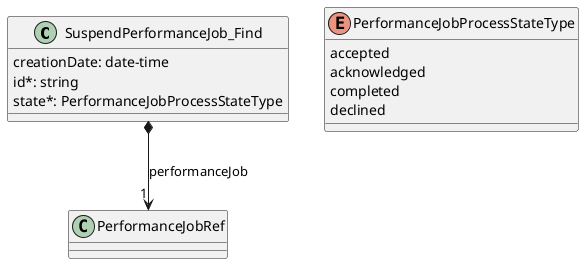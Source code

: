 @startuml useCase16Model

class SuspendPerformanceJob_Find {

    creationDate: date-time
    id*: string
    state*: PerformanceJobProcessStateType
}

SuspendPerformanceJob_Find *-->"1" PerformanceJobRef : performanceJob

enum PerformanceJobProcessStateType {

    accepted
    acknowledged
    completed
    declined
}

@enduml